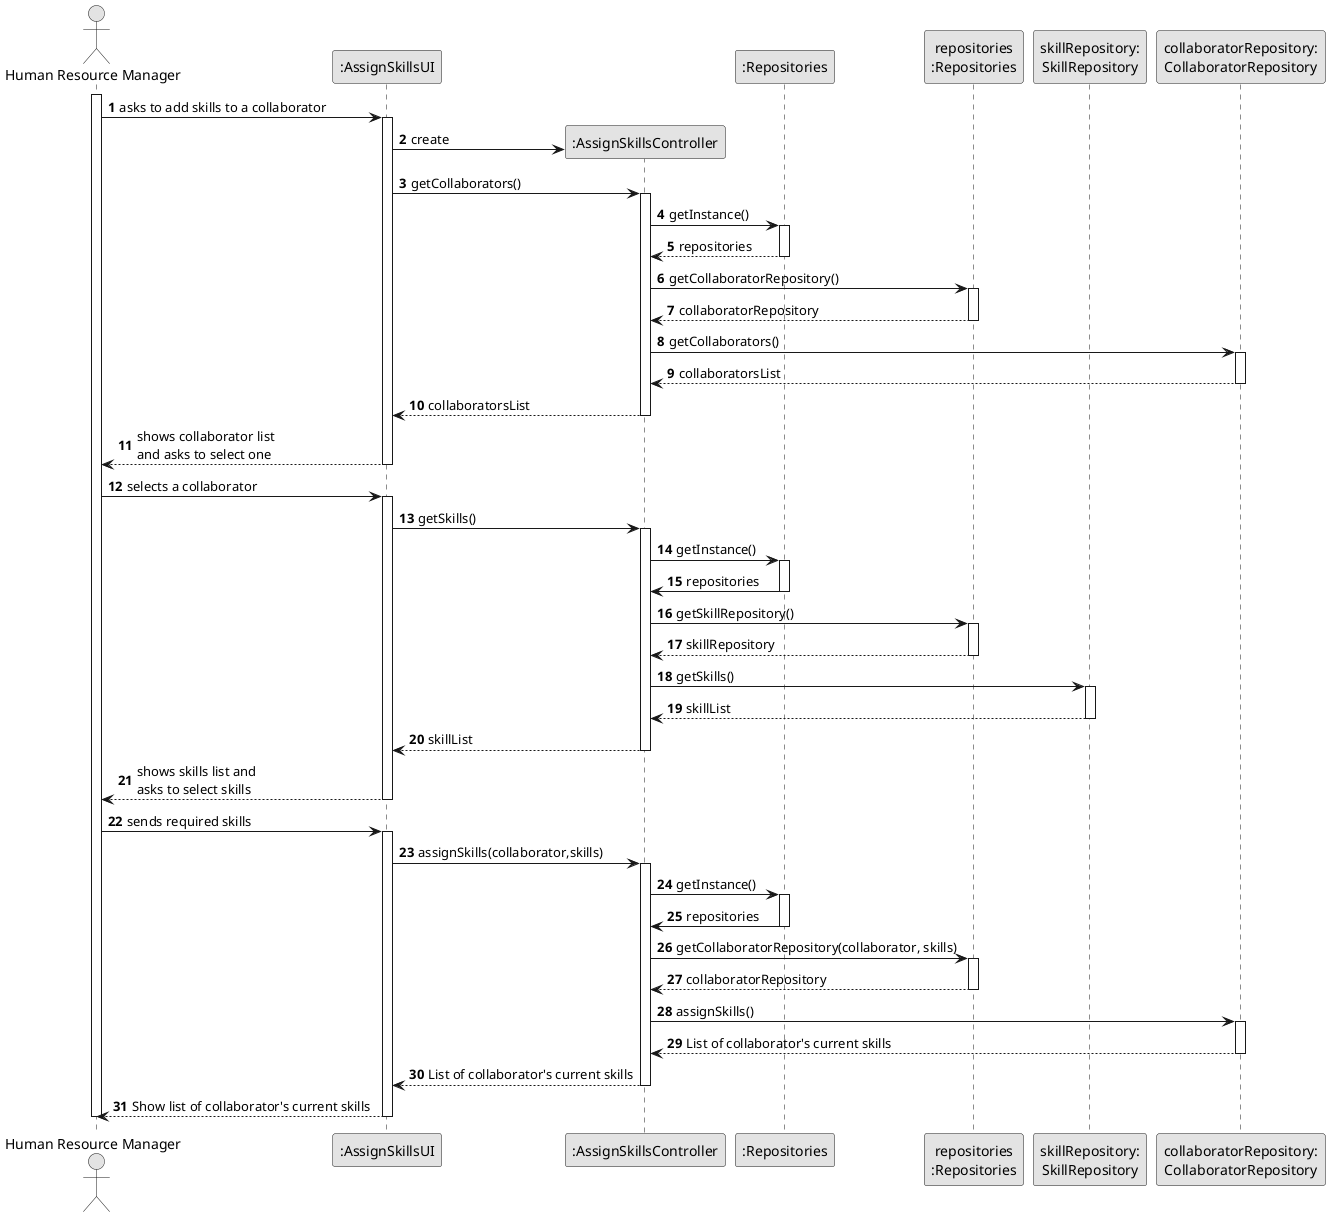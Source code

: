 @startuml
skinparam monochrome true
skinparam packageStyle rectangle
    skinparam shadowing false

    autonumber

    'hide footbox
    actor "Human Resource Manager" as HRM
    participant ":AssignSkillsUI" as UI
    participant ":AssignSkillsController" as CTRL
    participant ":Repositories" as RepositorySingleton
    participant "repositories\n:Repositories" as PLAT
    participant "skillRepository:\nSkillRepository" as SkillRepository
    participant "collaboratorRepository:\nCollaboratorRepository" as collaboratorRepository
    activate HRM

            HRM -> UI : asks to add skills to a collaborator

            activate UI

    '            UI --> ADM : requests data (reference, description,  informal \n description, technical description, duration, cost)
                'create CTRL
                UI -> CTRL** : create

                UI -> CTRL : getCollaborators()
                activate CTRL

                    CTRL -> RepositorySingleton : getInstance()
                    activate RepositorySingleton

                        RepositorySingleton --> CTRL: repositories
                    deactivate RepositorySingleton

                    CTRL -> PLAT : getCollaboratorRepository()
                    activate PLAT

                        PLAT --> CTRL: collaboratorRepository
                    deactivate PLAT

                    CTRL -> collaboratorRepository : getCollaborators()
                    activate collaboratorRepository

                        collaboratorRepository--> CTRL : collaboratorsList
                    deactivate collaboratorRepository

                    CTRL --> UI : collaboratorsList
                deactivate CTRL

                UI --> HRM : shows collaborator list\nand asks to select one
            deactivate UI

        HRM -> UI : selects a collaborator
        activate UI

           UI -> CTRL : getSkills()
               activate CTRL
                 CTRL -> RepositorySingleton : getInstance()
                 activate RepositorySingleton
                   RepositorySingleton -> CTRL : repositories
                 deactivate RepositorySingleton

                 CTRL -> PLAT : getSkillRepository()
                 activate PLAT
                   PLAT --> CTRL : skillRepository
                 deactivate PLAT

                 CTRL -> SkillRepository : getSkills()
                 activate SkillRepository
                   SkillRepository --> CTRL : skillList
                 deactivate SkillRepository
                 CTRL --> UI : skillList
               deactivate CTRL

              UI --> HRM : shows skills list and \nasks to select skills
                          deactivate UI

             HRM -> UI : sends required skills
             activate UI
               UI -> CTRL :assignSkills(collaborator,skills)
                        activate CTRL
               CTRL -> RepositorySingleton : getInstance()
                                         activate RepositorySingleton
                                           RepositorySingleton -> CTRL : repositories
                                         deactivate RepositorySingleton

                                         CTRL -> PLAT : getCollaboratorRepository(collaborator, skills)
                                         activate PLAT
                                           PLAT --> CTRL : collaboratorRepository
                                         deactivate PLAT

                                         CTRL -> collaboratorRepository : assignSkills()
                                       activate collaboratorRepository
                                           collaboratorRepository --> CTRL : List of collaborator's current skills
                                   deactivate collaboratorRepository
                                         CTRL --> UI : List of collaborator's current skills
                                       deactivate CTRL
                                       UI --> HRM :Show list of collaborator's current skills
                                                    deactivate UI





    deactivate HRM

@enduml